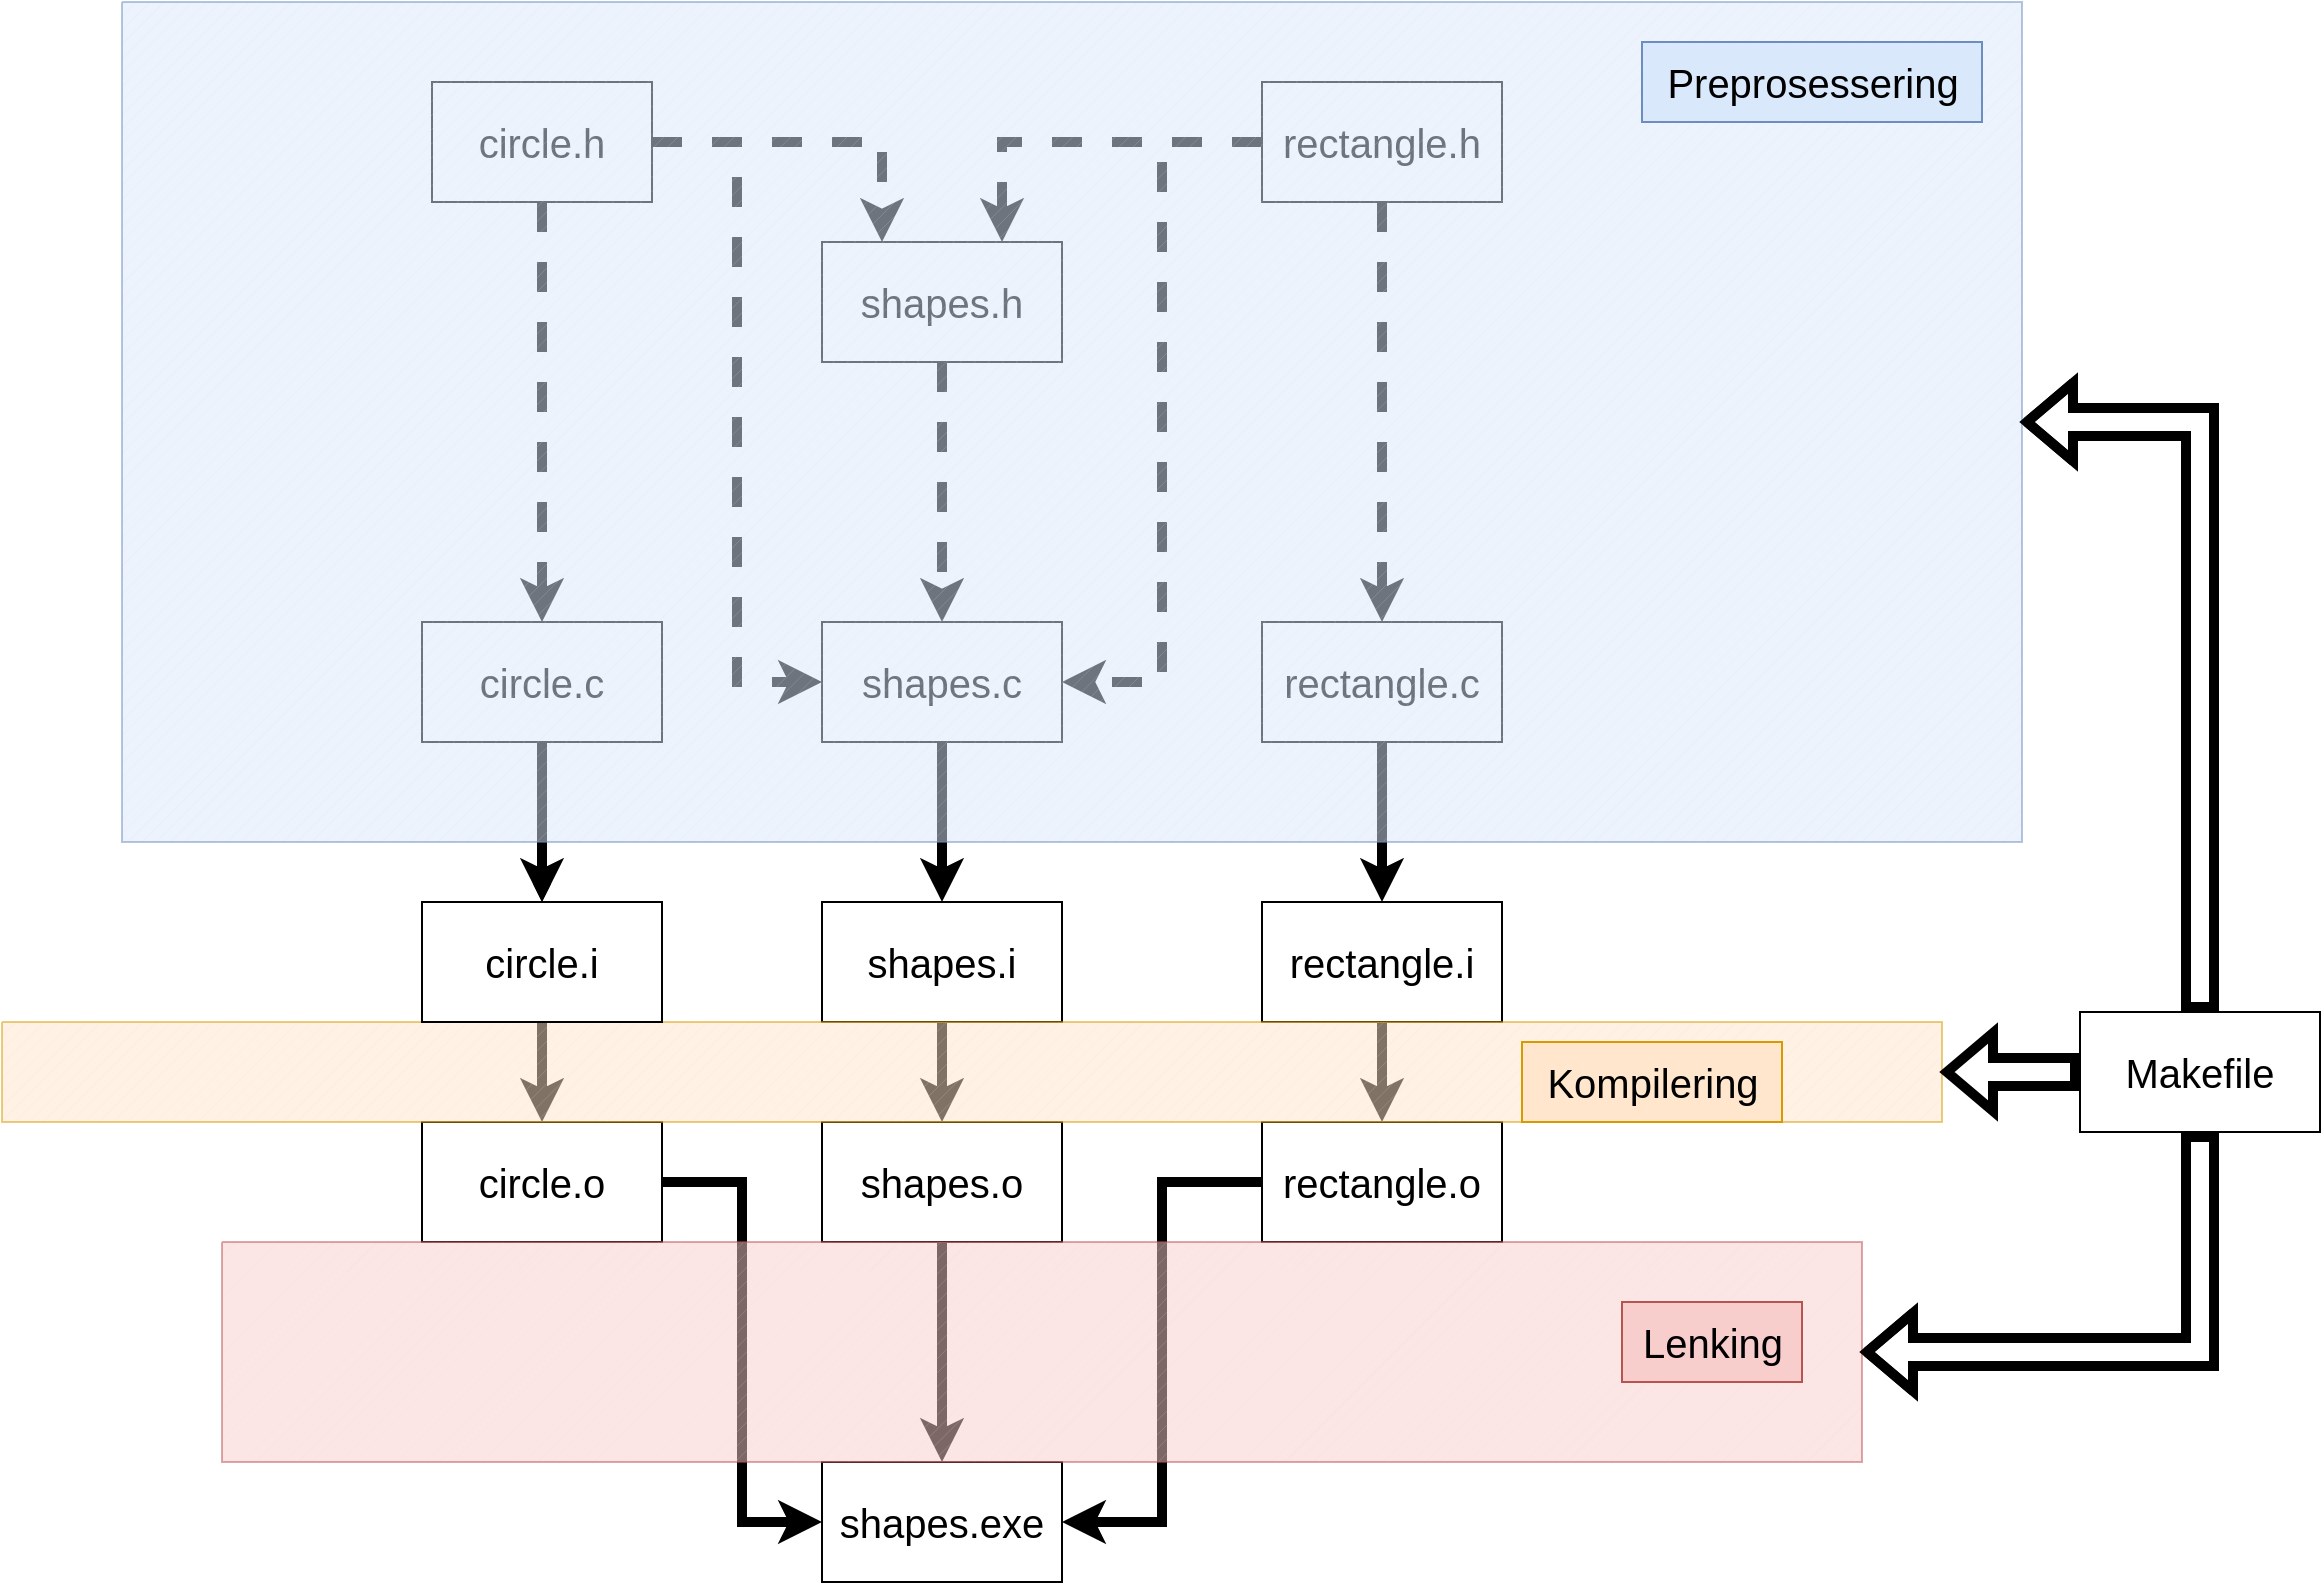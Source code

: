 <mxfile version="28.1.2">
  <diagram id="yPxyJZ8AM_hMuL3Unpa9" name="gitflow">
    <mxGraphModel dx="1425" dy="828" grid="1" gridSize="10" guides="1" tooltips="1" connect="1" arrows="1" fold="1" page="1" pageScale="1" pageWidth="1169" pageHeight="827" math="0" shadow="0">
      <root>
        <mxCell id="0" />
        <mxCell id="1" parent="0" />
        <mxCell id="2zbW7hnXjscifvjVdUIv-187" style="edgeStyle=orthogonalEdgeStyle;rounded=0;orthogonalLoop=1;jettySize=auto;html=1;entryX=0.5;entryY=0;entryDx=0;entryDy=0;dashed=1;strokeWidth=5;" edge="1" parent="1" source="2zbW7hnXjscifvjVdUIv-177" target="2zbW7hnXjscifvjVdUIv-186">
          <mxGeometry relative="1" as="geometry" />
        </mxCell>
        <mxCell id="2zbW7hnXjscifvjVdUIv-177" value="&lt;font style=&quot;font-size: 20px;&quot;&gt;shapes.h&lt;/font&gt;" style="rounded=0;whiteSpace=wrap;html=1;strokeColor=default;align=center;verticalAlign=middle;fontFamily=Helvetica;fontSize=12;fontColor=default;fillColor=default;" vertex="1" parent="1">
          <mxGeometry x="420" y="140" width="120" height="60" as="geometry" />
        </mxCell>
        <mxCell id="2zbW7hnXjscifvjVdUIv-185" style="edgeStyle=orthogonalEdgeStyle;rounded=0;orthogonalLoop=1;jettySize=auto;html=1;entryX=0.5;entryY=0;entryDx=0;entryDy=0;dashed=1;strokeWidth=5;" edge="1" parent="1" source="2zbW7hnXjscifvjVdUIv-178" target="2zbW7hnXjscifvjVdUIv-182">
          <mxGeometry relative="1" as="geometry" />
        </mxCell>
        <mxCell id="2zbW7hnXjscifvjVdUIv-193" style="edgeStyle=orthogonalEdgeStyle;rounded=0;orthogonalLoop=1;jettySize=auto;html=1;entryX=0.25;entryY=0;entryDx=0;entryDy=0;dashed=1;strokeWidth=5;" edge="1" parent="1" source="2zbW7hnXjscifvjVdUIv-178" target="2zbW7hnXjscifvjVdUIv-177">
          <mxGeometry relative="1" as="geometry" />
        </mxCell>
        <mxCell id="2zbW7hnXjscifvjVdUIv-194" style="edgeStyle=orthogonalEdgeStyle;rounded=0;orthogonalLoop=1;jettySize=auto;html=1;entryX=0;entryY=0.5;entryDx=0;entryDy=0;dashed=1;strokeWidth=5;" edge="1" parent="1" source="2zbW7hnXjscifvjVdUIv-178" target="2zbW7hnXjscifvjVdUIv-186">
          <mxGeometry relative="1" as="geometry" />
        </mxCell>
        <mxCell id="2zbW7hnXjscifvjVdUIv-178" value="&lt;font style=&quot;font-size: 20px;&quot;&gt;circle.h&lt;/font&gt;" style="rounded=0;whiteSpace=wrap;html=1;" vertex="1" parent="1">
          <mxGeometry x="225" y="60" width="110" height="60" as="geometry" />
        </mxCell>
        <mxCell id="2zbW7hnXjscifvjVdUIv-181" style="edgeStyle=orthogonalEdgeStyle;rounded=0;orthogonalLoop=1;jettySize=auto;html=1;entryX=0.75;entryY=0;entryDx=0;entryDy=0;dashed=1;strokeWidth=5;" edge="1" parent="1" source="2zbW7hnXjscifvjVdUIv-179" target="2zbW7hnXjscifvjVdUIv-177">
          <mxGeometry relative="1" as="geometry" />
        </mxCell>
        <mxCell id="2zbW7hnXjscifvjVdUIv-184" style="edgeStyle=orthogonalEdgeStyle;rounded=0;orthogonalLoop=1;jettySize=auto;html=1;entryX=0.5;entryY=0;entryDx=0;entryDy=0;dashed=1;strokeWidth=5;" edge="1" parent="1" source="2zbW7hnXjscifvjVdUIv-179" target="2zbW7hnXjscifvjVdUIv-183">
          <mxGeometry relative="1" as="geometry" />
        </mxCell>
        <mxCell id="2zbW7hnXjscifvjVdUIv-195" style="edgeStyle=orthogonalEdgeStyle;rounded=0;orthogonalLoop=1;jettySize=auto;html=1;entryX=1;entryY=0.5;entryDx=0;entryDy=0;dashed=1;strokeWidth=5;" edge="1" parent="1" source="2zbW7hnXjscifvjVdUIv-179" target="2zbW7hnXjscifvjVdUIv-186">
          <mxGeometry relative="1" as="geometry" />
        </mxCell>
        <mxCell id="2zbW7hnXjscifvjVdUIv-179" value="&lt;font style=&quot;font-size: 20px;&quot;&gt;rectangle.h&lt;/font&gt;" style="rounded=0;whiteSpace=wrap;html=1;" vertex="1" parent="1">
          <mxGeometry x="640" y="60" width="120" height="60" as="geometry" />
        </mxCell>
        <mxCell id="2zbW7hnXjscifvjVdUIv-197" style="edgeStyle=orthogonalEdgeStyle;rounded=0;orthogonalLoop=1;jettySize=auto;html=1;" edge="1" parent="1" source="2zbW7hnXjscifvjVdUIv-182" target="2zbW7hnXjscifvjVdUIv-198">
          <mxGeometry relative="1" as="geometry">
            <mxPoint x="290" y="500" as="targetPoint" />
          </mxGeometry>
        </mxCell>
        <mxCell id="2zbW7hnXjscifvjVdUIv-223" value="" style="edgeStyle=orthogonalEdgeStyle;rounded=0;orthogonalLoop=1;jettySize=auto;html=1;strokeWidth=5;" edge="1" parent="1" source="2zbW7hnXjscifvjVdUIv-182" target="2zbW7hnXjscifvjVdUIv-222">
          <mxGeometry relative="1" as="geometry" />
        </mxCell>
        <mxCell id="2zbW7hnXjscifvjVdUIv-182" value="&lt;font style=&quot;font-size: 20px;&quot;&gt;circle.c&lt;/font&gt;" style="rounded=0;whiteSpace=wrap;html=1;strokeColor=default;align=center;verticalAlign=middle;fontFamily=Helvetica;fontSize=12;fontColor=default;fillColor=default;" vertex="1" parent="1">
          <mxGeometry x="220" y="330" width="120" height="60" as="geometry" />
        </mxCell>
        <mxCell id="2zbW7hnXjscifvjVdUIv-203" style="edgeStyle=orthogonalEdgeStyle;rounded=0;orthogonalLoop=1;jettySize=auto;html=1;strokeWidth=5;" edge="1" parent="1" source="2zbW7hnXjscifvjVdUIv-183" target="2zbW7hnXjscifvjVdUIv-202">
          <mxGeometry relative="1" as="geometry" />
        </mxCell>
        <mxCell id="2zbW7hnXjscifvjVdUIv-183" value="&lt;font style=&quot;font-size: 20px;&quot;&gt;rectangle.c&lt;/font&gt;" style="rounded=0;whiteSpace=wrap;html=1;" vertex="1" parent="1">
          <mxGeometry x="640" y="330" width="120" height="60" as="geometry" />
        </mxCell>
        <mxCell id="2zbW7hnXjscifvjVdUIv-199" style="edgeStyle=orthogonalEdgeStyle;rounded=0;orthogonalLoop=1;jettySize=auto;html=1;strokeWidth=5;" edge="1" parent="1" source="2zbW7hnXjscifvjVdUIv-186" target="2zbW7hnXjscifvjVdUIv-201">
          <mxGeometry relative="1" as="geometry">
            <mxPoint x="525" y="480" as="targetPoint" />
          </mxGeometry>
        </mxCell>
        <mxCell id="2zbW7hnXjscifvjVdUIv-186" value="&lt;font style=&quot;font-size: 20px;&quot;&gt;shapes.c&lt;/font&gt;" style="rounded=0;whiteSpace=wrap;html=1;" vertex="1" parent="1">
          <mxGeometry x="420" y="330" width="120" height="60" as="geometry" />
        </mxCell>
        <mxCell id="2zbW7hnXjscifvjVdUIv-204" style="edgeStyle=orthogonalEdgeStyle;rounded=0;orthogonalLoop=1;jettySize=auto;html=1;strokeWidth=5;" edge="1" parent="1" source="2zbW7hnXjscifvjVdUIv-198" target="2zbW7hnXjscifvjVdUIv-205">
          <mxGeometry relative="1" as="geometry">
            <mxPoint x="280" y="610" as="targetPoint" />
          </mxGeometry>
        </mxCell>
        <mxCell id="2zbW7hnXjscifvjVdUIv-198" value="&lt;font style=&quot;font-size: 20px;&quot;&gt;circle.i&lt;/font&gt;" style="rounded=0;whiteSpace=wrap;html=1;" vertex="1" parent="1">
          <mxGeometry x="220" y="470" width="120" height="60" as="geometry" />
        </mxCell>
        <mxCell id="2zbW7hnXjscifvjVdUIv-206" style="edgeStyle=orthogonalEdgeStyle;rounded=0;orthogonalLoop=1;jettySize=auto;html=1;strokeWidth=5;" edge="1" parent="1" source="2zbW7hnXjscifvjVdUIv-201" target="2zbW7hnXjscifvjVdUIv-207">
          <mxGeometry relative="1" as="geometry">
            <mxPoint x="480" y="590" as="targetPoint" />
          </mxGeometry>
        </mxCell>
        <mxCell id="2zbW7hnXjscifvjVdUIv-201" value="&lt;font style=&quot;font-size: 20px;&quot;&gt;shapes.i&lt;/font&gt;" style="rounded=0;whiteSpace=wrap;html=1;" vertex="1" parent="1">
          <mxGeometry x="420" y="470" width="120" height="60" as="geometry" />
        </mxCell>
        <mxCell id="2zbW7hnXjscifvjVdUIv-208" style="edgeStyle=orthogonalEdgeStyle;rounded=0;orthogonalLoop=1;jettySize=auto;html=1;strokeWidth=5;" edge="1" parent="1" source="2zbW7hnXjscifvjVdUIv-202" target="2zbW7hnXjscifvjVdUIv-209">
          <mxGeometry relative="1" as="geometry">
            <mxPoint x="700" y="580" as="targetPoint" />
          </mxGeometry>
        </mxCell>
        <mxCell id="2zbW7hnXjscifvjVdUIv-202" value="&lt;font style=&quot;font-size: 20px;&quot;&gt;rectangle.i&lt;/font&gt;" style="rounded=0;whiteSpace=wrap;html=1;" vertex="1" parent="1">
          <mxGeometry x="640" y="470" width="120" height="60" as="geometry" />
        </mxCell>
        <mxCell id="2zbW7hnXjscifvjVdUIv-213" style="edgeStyle=orthogonalEdgeStyle;rounded=0;orthogonalLoop=1;jettySize=auto;html=1;entryX=0;entryY=0.5;entryDx=0;entryDy=0;strokeWidth=5;" edge="1" parent="1" source="2zbW7hnXjscifvjVdUIv-205" target="2zbW7hnXjscifvjVdUIv-211">
          <mxGeometry relative="1" as="geometry" />
        </mxCell>
        <mxCell id="2zbW7hnXjscifvjVdUIv-205" value="&lt;font style=&quot;font-size: 20px;&quot;&gt;circle.o&lt;/font&gt;" style="rounded=0;whiteSpace=wrap;html=1;" vertex="1" parent="1">
          <mxGeometry x="220" y="580" width="120" height="60" as="geometry" />
        </mxCell>
        <mxCell id="2zbW7hnXjscifvjVdUIv-210" style="edgeStyle=orthogonalEdgeStyle;rounded=0;orthogonalLoop=1;jettySize=auto;html=1;strokeWidth=5;" edge="1" parent="1" source="2zbW7hnXjscifvjVdUIv-207" target="2zbW7hnXjscifvjVdUIv-211">
          <mxGeometry relative="1" as="geometry">
            <mxPoint x="480" y="720" as="targetPoint" />
          </mxGeometry>
        </mxCell>
        <mxCell id="2zbW7hnXjscifvjVdUIv-207" value="&lt;font style=&quot;font-size: 20px;&quot;&gt;shapes.o&lt;/font&gt;" style="rounded=0;whiteSpace=wrap;html=1;" vertex="1" parent="1">
          <mxGeometry x="420" y="580" width="120" height="60" as="geometry" />
        </mxCell>
        <mxCell id="2zbW7hnXjscifvjVdUIv-214" style="edgeStyle=orthogonalEdgeStyle;rounded=0;orthogonalLoop=1;jettySize=auto;html=1;entryX=1;entryY=0.5;entryDx=0;entryDy=0;strokeWidth=5;" edge="1" parent="1" source="2zbW7hnXjscifvjVdUIv-209" target="2zbW7hnXjscifvjVdUIv-211">
          <mxGeometry relative="1" as="geometry" />
        </mxCell>
        <mxCell id="2zbW7hnXjscifvjVdUIv-209" value="&lt;font style=&quot;font-size: 20px;&quot;&gt;rectangle.o&lt;/font&gt;" style="rounded=0;whiteSpace=wrap;html=1;" vertex="1" parent="1">
          <mxGeometry x="640" y="580" width="120" height="60" as="geometry" />
        </mxCell>
        <mxCell id="2zbW7hnXjscifvjVdUIv-211" value="&lt;font style=&quot;font-size: 20px;&quot;&gt;shapes.exe&lt;/font&gt;" style="rounded=0;whiteSpace=wrap;html=1;" vertex="1" parent="1">
          <mxGeometry x="420" y="750" width="120" height="60" as="geometry" />
        </mxCell>
        <mxCell id="2zbW7hnXjscifvjVdUIv-215" value="" style="verticalLabelPosition=bottom;verticalAlign=top;html=1;shape=mxgraph.basic.patternFillRect;fillStyle=diag;step=5;fillStrokeWidth=0.2;fillStrokeColor=#dddddd;opacity=50;fillColor=#dae8fc;strokeColor=#6c8ebf;" vertex="1" parent="1">
          <mxGeometry x="70" y="20" width="950" height="420" as="geometry" />
        </mxCell>
        <mxCell id="2zbW7hnXjscifvjVdUIv-216" value="" style="verticalLabelPosition=bottom;verticalAlign=top;html=1;shape=mxgraph.basic.patternFillRect;fillStyle=diag;step=5;fillStrokeWidth=0.2;fillStrokeColor=#dddddd;opacity=50;fillColor=#ffe6cc;strokeColor=#d79b00;" vertex="1" parent="1">
          <mxGeometry x="10" y="530" width="970" height="50" as="geometry" />
        </mxCell>
        <mxCell id="2zbW7hnXjscifvjVdUIv-217" value="" style="verticalLabelPosition=bottom;verticalAlign=top;html=1;shape=mxgraph.basic.patternFillRect;fillStyle=diag;step=5;fillStrokeWidth=0.2;fillStrokeColor=#dddddd;opacity=50;fillColor=#f8cecc;strokeColor=#b85450;" vertex="1" parent="1">
          <mxGeometry x="120" y="640" width="820" height="110" as="geometry" />
        </mxCell>
        <mxCell id="2zbW7hnXjscifvjVdUIv-218" value="&lt;font style=&quot;font-size: 20px;&quot;&gt;Preprosessering&lt;/font&gt;" style="text;html=1;align=center;verticalAlign=middle;resizable=0;points=[];autosize=1;strokeColor=#6c8ebf;fillColor=#dae8fc;" vertex="1" parent="1">
          <mxGeometry x="830" y="40" width="170" height="40" as="geometry" />
        </mxCell>
        <mxCell id="2zbW7hnXjscifvjVdUIv-220" value="&lt;span style=&quot;font-size: 20px;&quot;&gt;Kompilering&lt;/span&gt;" style="text;html=1;align=center;verticalAlign=middle;resizable=0;points=[];autosize=1;strokeColor=#d79b00;fillColor=#ffe6cc;" vertex="1" parent="1">
          <mxGeometry x="770" y="540" width="130" height="40" as="geometry" />
        </mxCell>
        <mxCell id="2zbW7hnXjscifvjVdUIv-221" value="&lt;span style=&quot;font-size: 20px;&quot;&gt;Lenking&lt;/span&gt;" style="text;html=1;align=center;verticalAlign=middle;resizable=0;points=[];autosize=1;strokeColor=#b85450;fillColor=#f8cecc;" vertex="1" parent="1">
          <mxGeometry x="820" y="670" width="90" height="40" as="geometry" />
        </mxCell>
        <mxCell id="2zbW7hnXjscifvjVdUIv-222" value="&lt;font style=&quot;font-size: 20px;&quot;&gt;circle.i&lt;/font&gt;" style="rounded=0;whiteSpace=wrap;html=1;strokeColor=default;align=center;verticalAlign=middle;fontFamily=Helvetica;fontSize=12;fontColor=default;fillColor=default;" vertex="1" parent="1">
          <mxGeometry x="220" y="470" width="120" height="60" as="geometry" />
        </mxCell>
        <mxCell id="2zbW7hnXjscifvjVdUIv-229" style="edgeStyle=orthogonalEdgeStyle;rounded=0;orthogonalLoop=1;jettySize=auto;html=1;entryX=1;entryY=0.5;entryDx=0;entryDy=0;entryPerimeter=0;exitX=0.5;exitY=1;exitDx=0;exitDy=0;shape=flexArrow;strokeWidth=5;" edge="1" parent="1" source="2zbW7hnXjscifvjVdUIv-224" target="2zbW7hnXjscifvjVdUIv-217">
          <mxGeometry relative="1" as="geometry">
            <mxPoint x="1110" y="800" as="targetPoint" />
          </mxGeometry>
        </mxCell>
        <mxCell id="2zbW7hnXjscifvjVdUIv-224" value="&lt;span style=&quot;font-size: 20px;&quot;&gt;Makefile&lt;/span&gt;" style="rounded=0;whiteSpace=wrap;html=1;" vertex="1" parent="1">
          <mxGeometry x="1049" y="525" width="120" height="60" as="geometry" />
        </mxCell>
        <mxCell id="2zbW7hnXjscifvjVdUIv-225" style="edgeStyle=orthogonalEdgeStyle;rounded=0;orthogonalLoop=1;jettySize=auto;html=1;entryX=1;entryY=0.5;entryDx=0;entryDy=0;entryPerimeter=0;exitX=0.5;exitY=0;exitDx=0;exitDy=0;shape=flexArrow;strokeWidth=5;" edge="1" parent="1" source="2zbW7hnXjscifvjVdUIv-224" target="2zbW7hnXjscifvjVdUIv-215">
          <mxGeometry relative="1" as="geometry" />
        </mxCell>
        <mxCell id="2zbW7hnXjscifvjVdUIv-226" style="edgeStyle=orthogonalEdgeStyle;rounded=0;orthogonalLoop=1;jettySize=auto;html=1;entryX=1;entryY=0.5;entryDx=0;entryDy=0;entryPerimeter=0;shape=flexArrow;strokeWidth=5;" edge="1" parent="1" source="2zbW7hnXjscifvjVdUIv-224" target="2zbW7hnXjscifvjVdUIv-216">
          <mxGeometry relative="1" as="geometry" />
        </mxCell>
      </root>
    </mxGraphModel>
  </diagram>
</mxfile>
